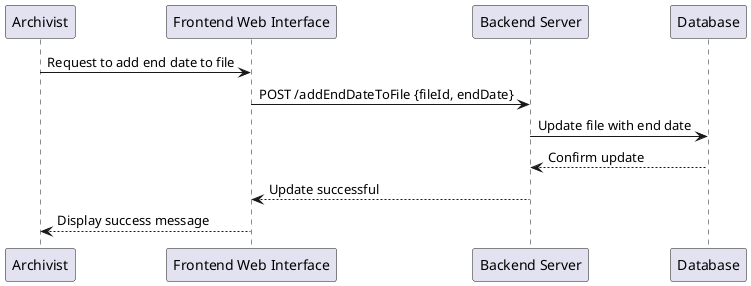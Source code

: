 @startuml
participant Archivist
participant WebInterface as "Frontend Web Interface"
participant Server as "Backend Server"
participant Database

Archivist -> WebInterface: Request to add end date to file
WebInterface -> Server: POST /addEndDateToFile {fileId, endDate}
Server -> Database: Update file with end date
Database --> Server: Confirm update
Server --> WebInterface: Update successful
WebInterface --> Archivist: Display success message
@enduml